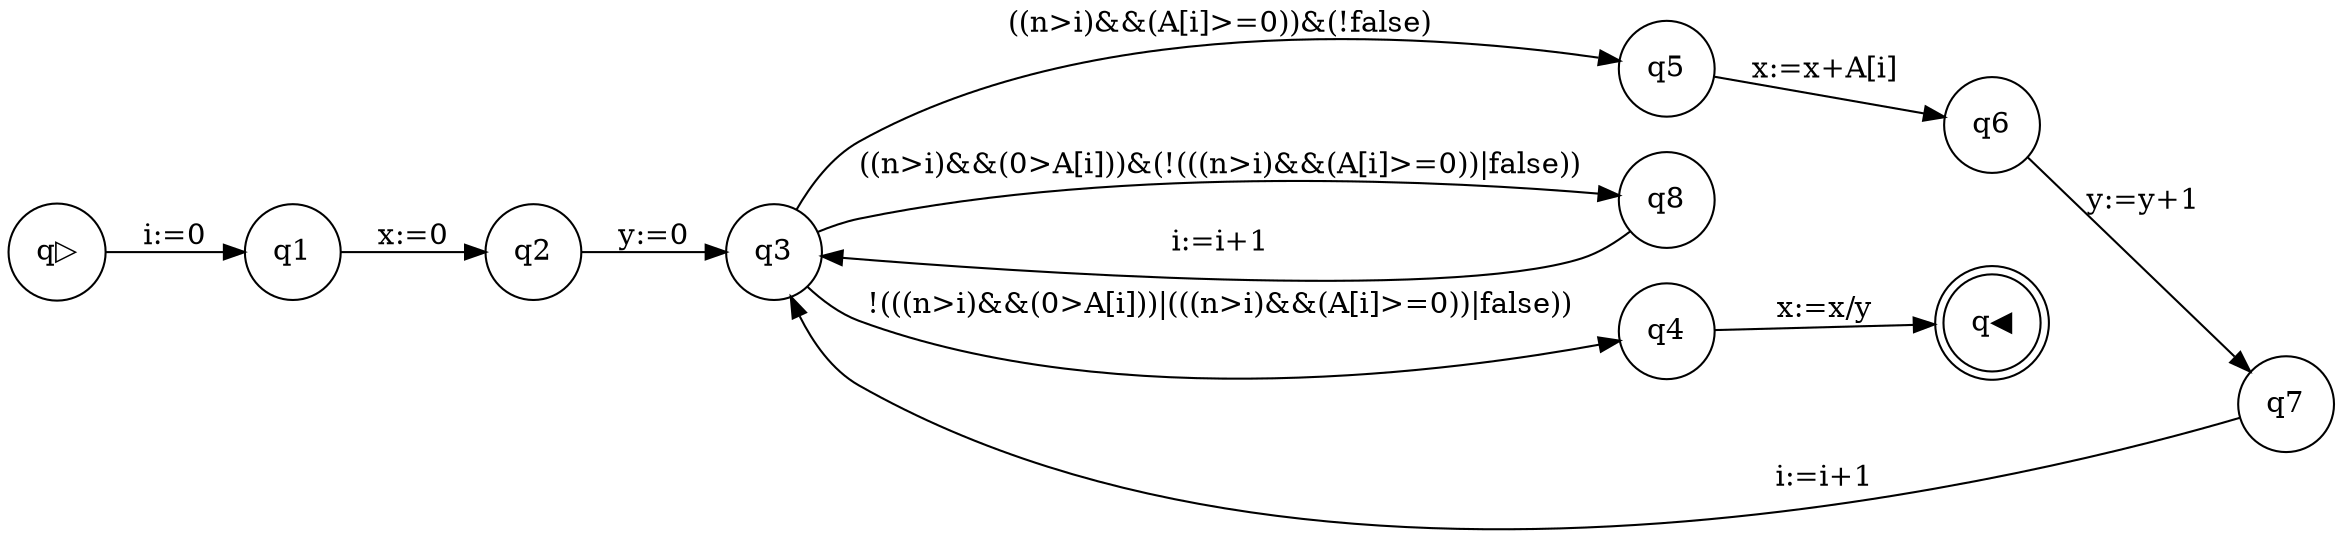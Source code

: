 digraph program_graph {rankdir=LR;
node [shape = circle]; q▷;
node [shape = doublecircle]; q◀; 
node [shape = circle]
q▷ -> q1 [label = "i:=0"];
q1 -> q2 [label = "x:=0"];
q2 -> q3 [label = "y:=0"];
q3 -> q5 [label = "((n>i)&&(A[i]>=0))&(!false)"];
q5 -> q6 [label = "x:=x+A[i]"];
q6 -> q7 [label = "y:=y+1"];
q7 -> q3 [label = "i:=i+1"];
q3 -> q8 [label = "((n>i)&&(0>A[i]))&(!(((n>i)&&(A[i]>=0))|false))"];
q8 -> q3 [label = "i:=i+1"];
q3 -> q4 [label = "!(((n>i)&&(0>A[i]))|(((n>i)&&(A[i]>=0))|false))"];
q4 -> q◀ [label = "x:=x/y"];
}
